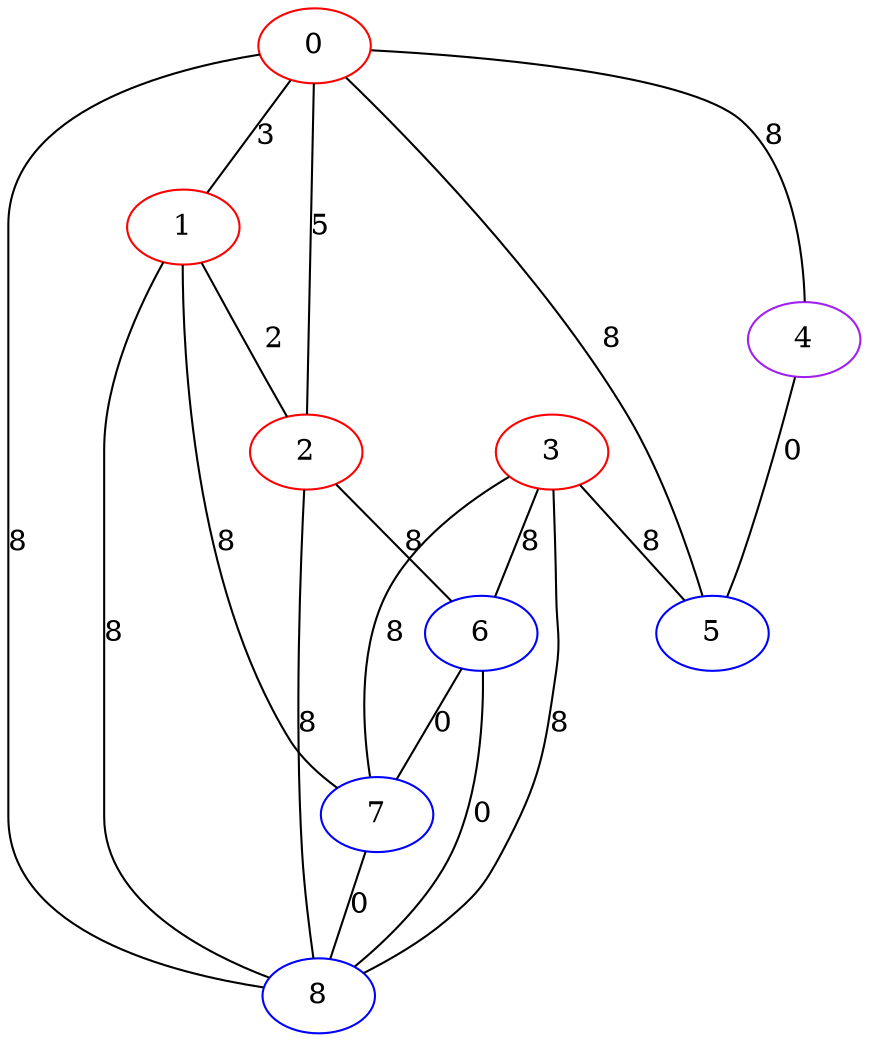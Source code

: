 graph "" {
0 [color=red, weight=1];
1 [color=red, weight=1];
2 [color=red, weight=1];
3 [color=red, weight=1];
4 [color=purple, weight=4];
5 [color=blue, weight=3];
6 [color=blue, weight=3];
7 [color=blue, weight=3];
8 [color=blue, weight=3];
0 -- 8  [key=0, label=8];
0 -- 1  [key=0, label=3];
0 -- 2  [key=0, label=5];
0 -- 4  [key=0, label=8];
0 -- 5  [key=0, label=8];
1 -- 8  [key=0, label=8];
1 -- 2  [key=0, label=2];
1 -- 7  [key=0, label=8];
2 -- 6  [key=0, label=8];
2 -- 8  [key=0, label=8];
3 -- 8  [key=0, label=8];
3 -- 5  [key=0, label=8];
3 -- 6  [key=0, label=8];
3 -- 7  [key=0, label=8];
4 -- 5  [key=0, label=0];
6 -- 8  [key=0, label=0];
6 -- 7  [key=0, label=0];
7 -- 8  [key=0, label=0];
}
